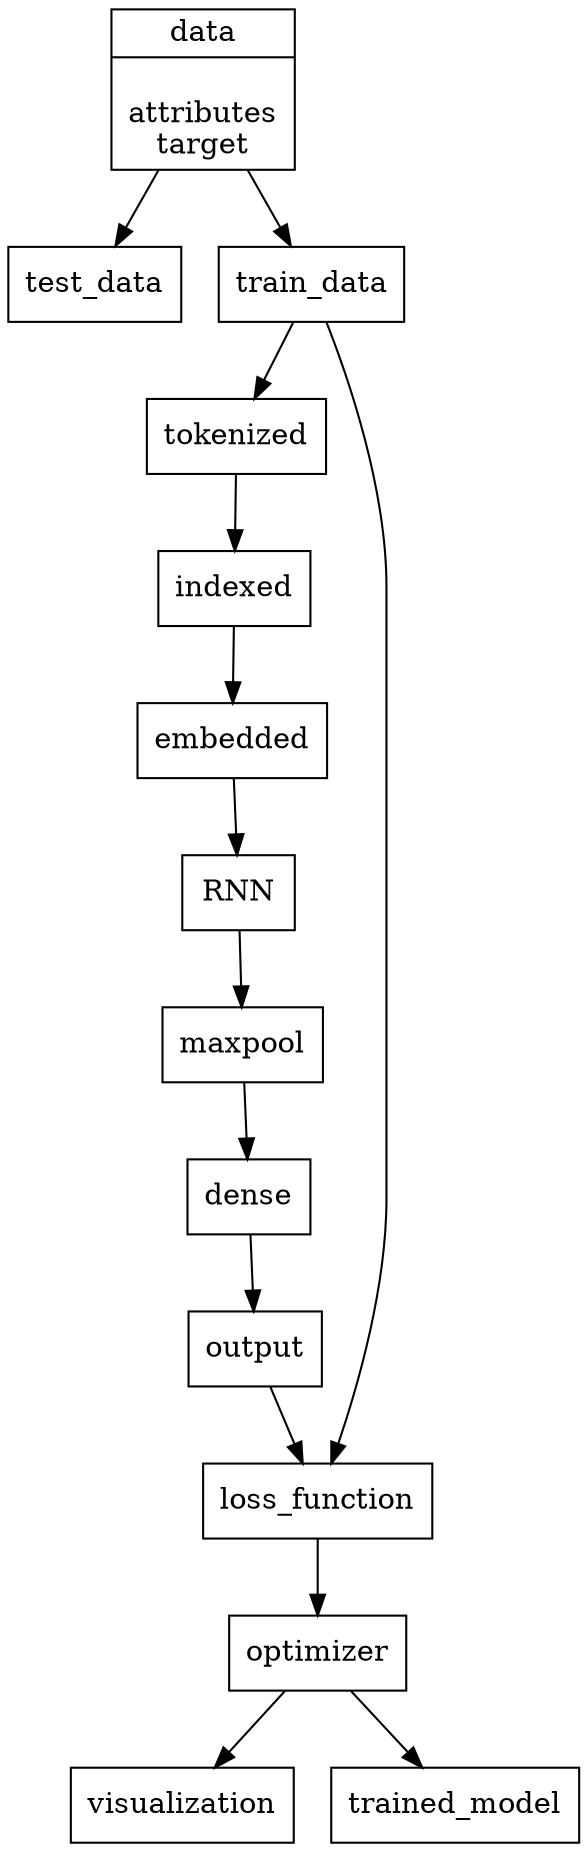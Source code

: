 digraph G {
node [shape="record"]
edge []

data [label="{data|\lattributes\ltarget}"]

data -> test_data
data -> train_data

train_data -> tokenized
tokenized -> indexed
indexed -> embedded
embedded -> RNN
RNN -> maxpool
maxpool -> dense
dense -> output
output -> loss_function
loss_function -> optimizer
optimizer -> visualization
optimizer -> trained_model

train_data -> loss_function

}
